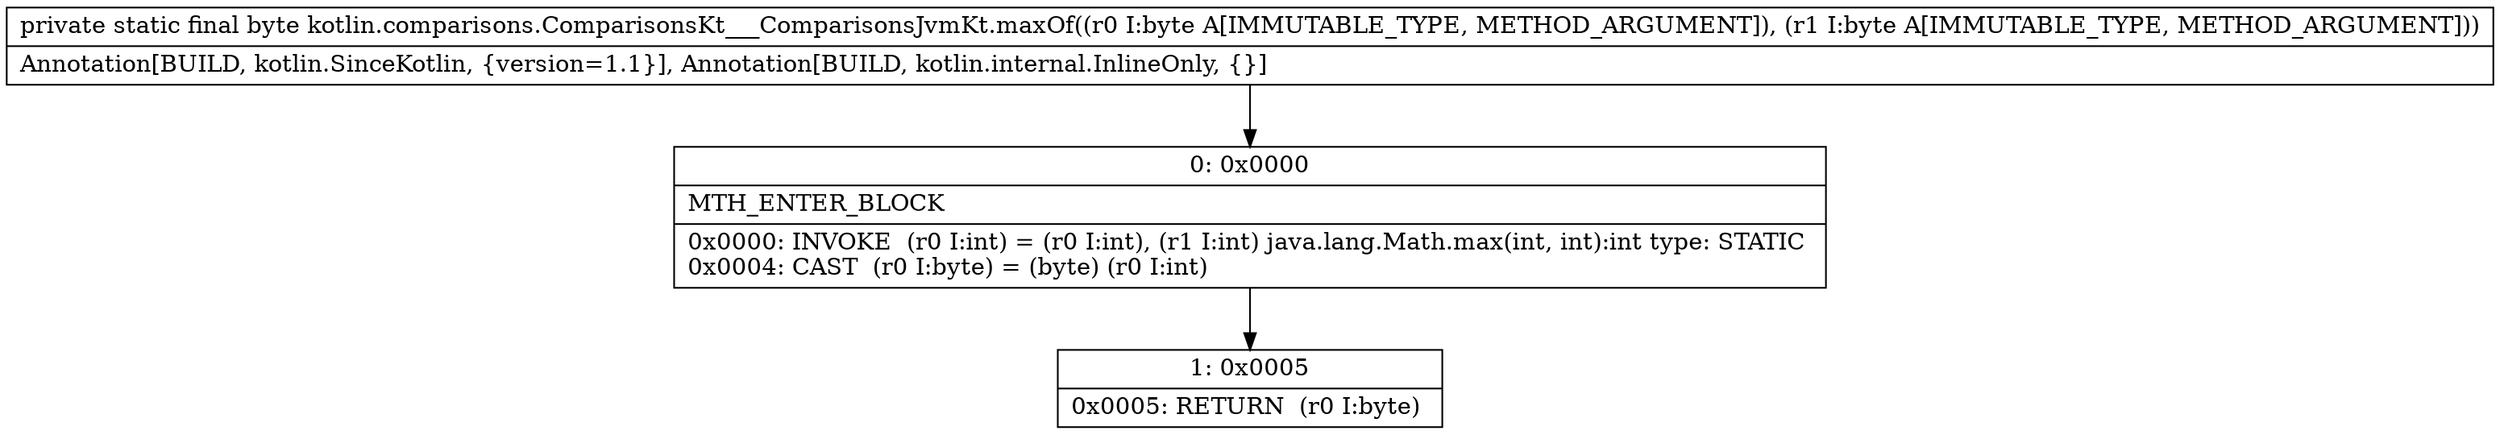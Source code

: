 digraph "CFG forkotlin.comparisons.ComparisonsKt___ComparisonsJvmKt.maxOf(BB)B" {
Node_0 [shape=record,label="{0\:\ 0x0000|MTH_ENTER_BLOCK\l|0x0000: INVOKE  (r0 I:int) = (r0 I:int), (r1 I:int) java.lang.Math.max(int, int):int type: STATIC \l0x0004: CAST  (r0 I:byte) = (byte) (r0 I:int) \l}"];
Node_1 [shape=record,label="{1\:\ 0x0005|0x0005: RETURN  (r0 I:byte) \l}"];
MethodNode[shape=record,label="{private static final byte kotlin.comparisons.ComparisonsKt___ComparisonsJvmKt.maxOf((r0 I:byte A[IMMUTABLE_TYPE, METHOD_ARGUMENT]), (r1 I:byte A[IMMUTABLE_TYPE, METHOD_ARGUMENT]))  | Annotation[BUILD, kotlin.SinceKotlin, \{version=1.1\}], Annotation[BUILD, kotlin.internal.InlineOnly, \{\}]\l}"];
MethodNode -> Node_0;
Node_0 -> Node_1;
}

